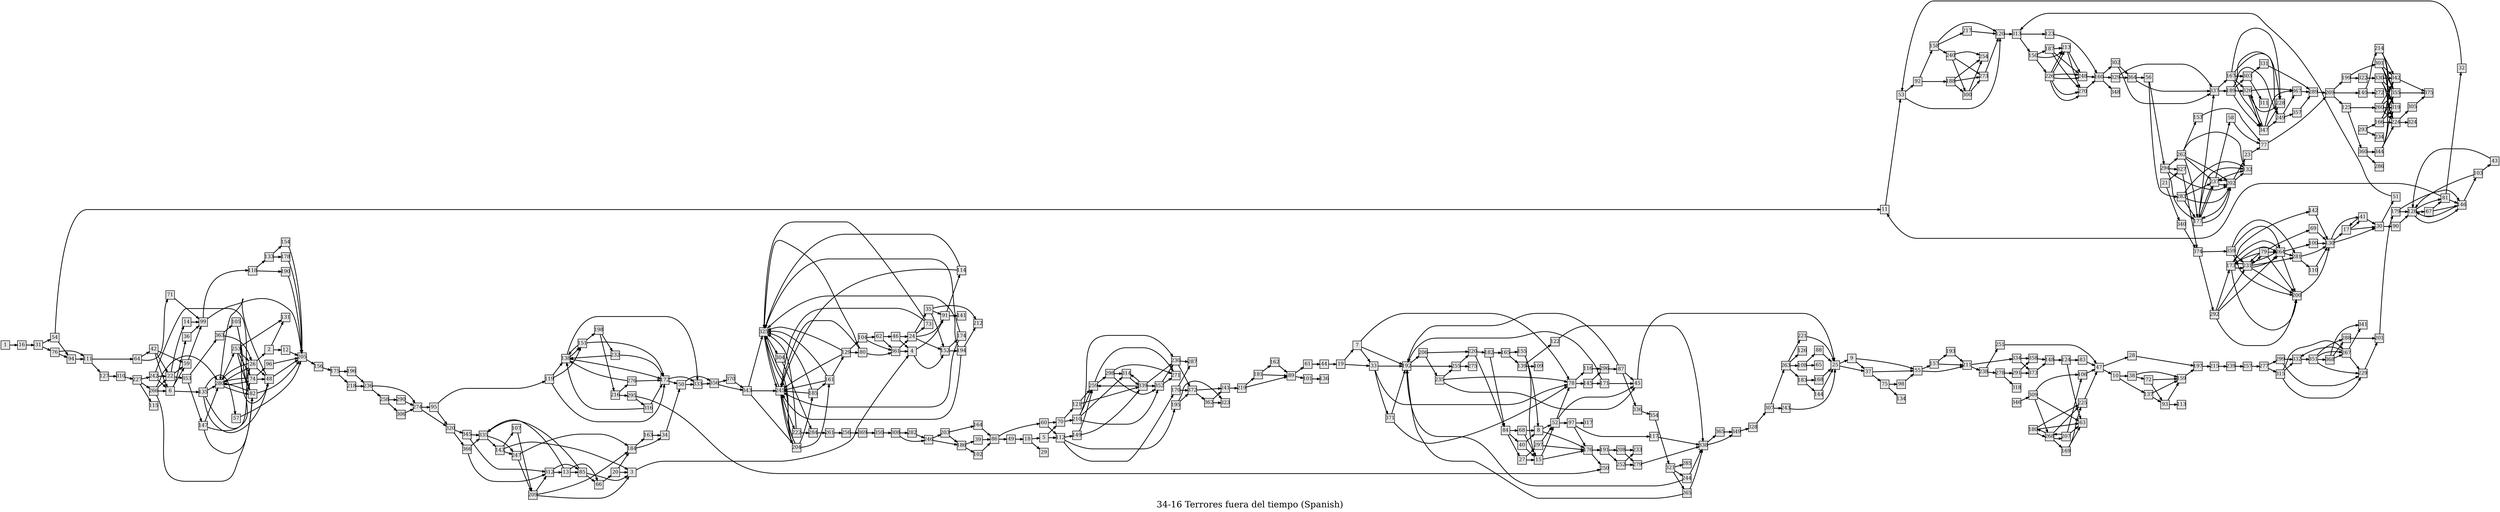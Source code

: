 digraph g{
  graph [ label="34-16 Terrores fuera del tiempo (Spanish)" rankdir=LR, ordering=out, fontsize=36, nodesep="0.35", ranksep="0.45"];
  node  [shape=rect, penwidth=2, fontsize=20, style=filled, fillcolor=grey90, margin="0,0", labelfloat=true, regular=true, fixedsize=true];
  edge  [labelfloat=true, penwidth=3, fontsize=12];
  1 -> 16;
  2 -> 12;
  2 -> 131;
  3 -> 4;
  4 -> 91;
  4 -> 152;
  5 -> 70;
  5 -> 112;
  6 -> 36;
  6 -> 59;
  6 -> 135;
  7 -> 192;
  7 -> 78;
  7 -> 33;
  8 -> 52;
  8 -> 176;
  9 -> 55;
  9 -> 37;
  10 -> 38;
  10 -> 137;
  11 -> 53;
  12 -> 205;
  13 -> 66;
  13 -> 335;
  13 -> 85;
  14 -> 99;
  15 -> 52;
  15 -> 176;
  16 -> 31;
  17 -> 41;
  17 -> 30;
  18 -> 5;
  18 -> 29;
  19 -> 7;
  19 -> 33;
  20 -> 184;
  20 -> 3;
  21 -> 327;
  21 -> 340;
  22 -> 14;
  22 -> 59;
  22 -> 353;
  23 -> 77;
  24 -> 35;
  24 -> 73;
  24 -> 91;
  24 -> 152;
  25 -> 9;
  25 -> 37;
  26 -> 2;
  26 -> 280;
  26 -> 48;
  27 -> 297;
  27 -> 15;
  28 -> 197;
  30 -> 51;
  30 -> 90;
  31 -> 54;
  31 -> 76;
  32 -> 53;
  33 -> 192;
  33 -> 78;
  33 -> 371;
  34 -> 50;
  35 -> 212;
  35 -> 91;
  35 -> 152;
  36 -> 99;
  37 -> 55;
  37 -> 75;
  38 -> 159;
  38 -> 72;
  39 -> 86;
  40 -> 8;
  40 -> 15;
  41 -> 17;
  41 -> 30;
  42 -> 59;
  42 -> 22;
  42 -> 6;
  43 -> 128;
  44 -> 19;
  45 -> 25;
  46 -> 24;
  46 -> 4;
  47 -> 28;
  47 -> 10;
  48 -> 205;
  48 -> 280;
  49 -> 18;
  50 -> 356;
  50 -> 333;
  51 -> 313;
  52 -> 78;
  52 -> 45;
  52 -> 97;
  53 -> 92;
  53 -> 120;
  54 -> 11;
  54 -> 94;
  55 -> 157;
  55 -> 211;
  56 -> 294;
  56 -> 283;
  57 -> 205;
  58 -> 77;
  59 -> 99;
  60 -> 70;
  60 -> 112;
  61 -> 44;
  62 -> 46;
  62 -> 361;
  64 -> 42;
  64 -> 71;
  66 -> 20;
  67 -> 81;
  67 -> 146;
  68 -> 8;
  68 -> 15;
  69 -> 130;
  70 -> 121;
  70 -> 210;
  71 -> 99;
  72 -> 159;
  72 -> 93;
  73 -> 325;
  73 -> 245;
  74 -> 280;
  74 -> 96;
  74 -> 48;
  75 -> 98;
  75 -> 134;
  76 -> 111;
  76 -> 94;
  77 -> 269;
  78 -> 116;
  78 -> 145;
  79 -> 69;
  79 -> 173;
  79 -> 231;
  79 -> 264;
  79 -> 200;
  80 -> 361;
  80 -> 325;
  80 -> 245;
  81 -> 11;
  81 -> 32;
  81 -> 146;
  82 -> 205;
  82 -> 280;
  83 -> 47;
  84 -> 68;
  84 -> 40;
  84 -> 27;
  85 -> 3;
  85 -> 66;
  85 -> 335;
  86 -> 60;
  86 -> 49;
  87 -> 192;
  87 -> 45;
  87 -> 336;
  88 -> 25;
  89 -> 61;
  89 -> 101;
  90 -> 128;
  91 -> 114;
  91 -> 141;
  92 -> 158;
  92 -> 188;
  93 -> 159;
  93 -> 113;
  94 -> 111;
  95 -> 119;
  95 -> 320;
  96 -> 205;
  97 -> 117;
  97 -> 317;
  97 -> 176;
  98 -> 55;
  99 -> 118;
  99 -> 205;
  100 -> 130;
  101 -> 136;
  102 -> 86;
  103 -> 43;
  103 -> 128;
  104 -> 62;
  104 -> 361;
  105 -> 82;
  105 -> 48;
  106 -> 47;
  107 -> 209;
  108 -> 88;
  108 -> 65;
  110 -> 130;
  111 -> 64;
  111 -> 127;
  112 -> 149;
  112 -> 195;
  112 -> 170;
  114 -> 325;
  114 -> 245;
  116 -> 296;
  117 -> 338;
  118 -> 133;
  118 -> 190;
  119 -> 138;
  119 -> 151;
  119 -> 172;
  120 -> 313;
  121 -> 259;
  121 -> 339;
  122 -> 338;
  123 -> 160;
  124 -> 83;
  124 -> 63;
  125 -> 260;
  125 -> 360;
  127 -> 310;
  128 -> 81;
  128 -> 67;
  128 -> 146;
  129 -> 104;
  129 -> 80;
  129 -> 325;
  129 -> 245;
  130 -> 41;
  130 -> 17;
  130 -> 30;
  133 -> 154;
  133 -> 178;
  135 -> 57;
  135 -> 280;
  135 -> 74;
  135 -> 48;
  137 -> 159;
  137 -> 93;
  138 -> 333;
  138 -> 151;
  138 -> 172;
  139 -> 122;
  139 -> 109;
  140 -> 214;
  140 -> 272;
  142 -> 130;
  143 -> 107;
  143 -> 3;
  143 -> 247;
  144 -> 25;
  145 -> 296;
  145 -> 171;
  146 -> 103;
  146 -> 128;
  147 -> 280;
  147 -> 26;
  147 -> 82;
  148 -> 124;
  149 -> 259;
  149 -> 339;
  150 -> 187;
  150 -> 213;
  150 -> 226;
  151 -> 198;
  151 -> 172;
  151 -> 138;
  152 -> 174;
  152 -> 194;
  153 -> 77;
  154 -> 205;
  155 -> 8;
  155 -> 15;
  156 -> 175;
  157 -> 193;
  157 -> 211;
  158 -> 120;
  158 -> 217;
  158 -> 240;
  159 -> 197;
  160 -> 302;
  160 -> 329;
  160 -> 348;
  161 -> 129;
  161 -> 325;
  161 -> 245;
  162 -> 89;
  163 -> 34;
  164 -> 86;
  165 -> 155;
  165 -> 139;
  166 -> 342;
  166 -> 355;
  166 -> 319;
  166 -> 224;
  167 -> 228;
  167 -> 249;
  167 -> 303;
  167 -> 326;
  167 -> 347;
  168 -> 25;
  169 -> 225;
  169 -> 63;
  170 -> 287;
  170 -> 372;
  171 -> 192;
  171 -> 45;
  172 -> 333;
  172 -> 50;
  173 -> 142;
  173 -> 264;
  173 -> 231;
  173 -> 200;
  174 -> 325;
  174 -> 245;
  175 -> 196;
  175 -> 218;
  176 -> 191;
  176 -> 250;
  177 -> 337;
  177 -> 132;
  177 -> 237;
  177 -> 202;
  178 -> 205;
  179 -> 146;
  179 -> 128;
  180 -> 225;
  180 -> 63;
  180 -> 268;
  181 -> 162;
  181 -> 89;
  182 -> 165;
  182 -> 84;
  183 -> 168;
  183 -> 144;
  184 -> 163;
  184 -> 34;
  185 -> 161;
  185 -> 325;
  185 -> 245;
  186 -> 39;
  186 -> 102;
  187 -> 213;
  187 -> 248;
  187 -> 270;
  188 -> 254;
  188 -> 273;
  188 -> 300;
  189 -> 228;
  189 -> 249;
  189 -> 303;
  189 -> 326;
  189 -> 347;
  190 -> 205;
  191 -> 208;
  191 -> 252;
  192 -> 206;
  192 -> 255;
  193 -> 211;
  194 -> 212;
  194 -> 325;
  194 -> 245;
  195 -> 323;
  195 -> 372;
  196 -> 236;
  197 -> 215;
  198 -> 232;
  198 -> 216;
  199 -> 301;
  199 -> 322;
  200 -> 130;
  201 -> 179;
  202 -> 23;
  202 -> 132;
  202 -> 237;
  202 -> 177;
  203 -> 164;
  203 -> 186;
  204 -> 185;
  204 -> 161;
  204 -> 325;
  204 -> 245;
  205 -> 156;
  206 -> 220;
  206 -> 235;
  207 -> 106;
  207 -> 63;
  207 -> 268;
  208 -> 279;
  208 -> 233;
  209 -> 312;
  209 -> 3;
  209 -> 184;
  210 -> 230;
  210 -> 259;
  210 -> 314;
  210 -> 352;
  211 -> 334;
  211 -> 238;
  213 -> 248;
  213 -> 270;
  214 -> 342;
  214 -> 355;
  214 -> 224;
  215 -> 239;
  216 -> 276;
  216 -> 295;
  217 -> 120;
  218 -> 236;
  219 -> 181;
  219 -> 89;
  220 -> 182;
  220 -> 84;
  221 -> 25;
  222 -> 284;
  222 -> 325;
  224 -> 305;
  224 -> 324;
  225 -> 47;
  226 -> 213;
  226 -> 248;
  226 -> 270;
  226 -> 213;
  226 -> 248;
  226 -> 270;
  227 -> 242;
  227 -> 266;
  227 -> 115;
  229 -> 201;
  230 -> 287;
  230 -> 372;
  231 -> 79;
  231 -> 173;
  231 -> 281;
  231 -> 264;
  231 -> 200;
  232 -> 172;
  232 -> 138;
  235 -> 255;
  235 -> 78;
  235 -> 45;
  236 -> 274;
  236 -> 258;
  237 -> 58;
  237 -> 132;
  237 -> 202;
  237 -> 177;
  238 -> 251;
  238 -> 278;
  239 -> 257;
  240 -> 254;
  240 -> 273;
  240 -> 300;
  241 -> 219;
  242 -> 22;
  242 -> 6;
  242 -> 82;
  243 -> 25;
  244 -> 192;
  244 -> 338;
  245 -> 222;
  245 -> 325;
  245 -> 204;
  246 -> 203;
  246 -> 186;
  247 -> 184;
  247 -> 209;
  248 -> 160;
  249 -> 367;
  249 -> 357;
  251 -> 47;
  252 -> 233;
  252 -> 279;
  253 -> 131;
  253 -> 26;
  253 -> 74;
  253 -> 82;
  255 -> 220;
  255 -> 275;
  256 -> 369;
  257 -> 277;
  258 -> 290;
  258 -> 306;
  259 -> 271;
  259 -> 298;
  260 -> 342;
  260 -> 355;
  260 -> 319;
  260 -> 224;
  261 -> 256;
  262 -> 153;
  262 -> 132;
  262 -> 237;
  262 -> 202;
  262 -> 177;
  263 -> 221;
  263 -> 183;
  263 -> 126;
  263 -> 108;
  264 -> 100;
  264 -> 173;
  264 -> 281;
  264 -> 231;
  264 -> 200;
  265 -> 192;
  265 -> 338;
  266 -> 280;
  266 -> 22;
  266 -> 6;
  266 -> 82;
  267 -> 332;
  267 -> 229;
  267 -> 341;
  268 -> 225;
  268 -> 207;
  268 -> 180;
  268 -> 169;
  269 -> 199;
  269 -> 140;
  269 -> 125;
  270 -> 160;
  273 -> 120;
  274 -> 95;
  274 -> 320;
  276 -> 172;
  276 -> 138;
  277 -> 299;
  277 -> 315;
  278 -> 291;
  278 -> 318;
  279 -> 338;
  280 -> 253;
  280 -> 26;
  280 -> 74;
  280 -> 82;
  281 -> 130;
  281 -> 110;
  282 -> 246;
  283 -> 132;
  283 -> 237;
  283 -> 202;
  283 -> 177;
  284 -> 261;
  288 -> 201;
  289 -> 269;
  290 -> 274;
  291 -> 358;
  291 -> 373;
  292 -> 173;
  292 -> 264;
  292 -> 231;
  292 -> 200;
  293 -> 166;
  293 -> 234;
  294 -> 262;
  294 -> 327;
  294 -> 202;
  294 -> 177;
  295 -> 250;
  295 -> 316;
  296 -> 87;
  297 -> 52;
  297 -> 176;
  298 -> 271;
  298 -> 314;
  298 -> 352;
  299 -> 332;
  299 -> 229;
  300 -> 254;
  300 -> 273;
  301 -> 342;
  301 -> 355;
  301 -> 319;
  301 -> 224;
  302 -> 364;
  302 -> 337;
  303 -> 331;
  303 -> 311;
  304 -> 284;
  305 -> 375;
  306 -> 274;
  307 -> 263;
  307 -> 243;
  308 -> 282;
  308 -> 246;
  309 -> 106;
  309 -> 63;
  309 -> 268;
  310 -> 227;
  312 -> 85;
  312 -> 13;
  313 -> 123;
  313 -> 150;
  314 -> 339;
  315 -> 267;
  315 -> 332;
  315 -> 229;
  316 -> 172;
  316 -> 138;
  320 -> 345;
  320 -> 366;
  321 -> 285;
  321 -> 244;
  321 -> 265;
  322 -> 330;
  325 -> 304;
  325 -> 204;
  325 -> 245;
  326 -> 367;
  326 -> 228;
  326 -> 347;
  327 -> 374;
  328 -> 307;
  329 -> 337;
  329 -> 364;
  330 -> 342;
  330 -> 355;
  330 -> 319;
  330 -> 224;
  331 -> 289;
  332 -> 351;
  333 -> 356;
  334 -> 358;
  334 -> 373;
  335 -> 247;
  335 -> 143;
  336 -> 354;
  337 -> 167;
  337 -> 189;
  338 -> 365;
  338 -> 349;
  339 -> 230;
  339 -> 259;
  339 -> 314;
  339 -> 352;
  340 -> 374;
  342 -> 375	[ xlabel="E", shape=Msquare, fontsize=20, fillcolor=grey70, xlabel="" ];
  343 -> 325;
  343 -> 245;
  343 -> 204;
  344 -> 342;
  344 -> 355;
  344 -> 319;
  344 -> 224;
  345 -> 335;
  345 -> 312;
  346 -> 309;
  347 -> 367;
  347 -> 228;
  347 -> 249;
  347 -> 326;
  349 -> 328;
  350 -> 308;
  351 -> 288;
  351 -> 267;
  351 -> 368;
  351 -> 229;
  352 -> 230;
  352 -> 271;
  353 -> 363;
  353 -> 147;
  354 -> 321;
  355 -> 375	[ xlabel="E", shape=Msquare, fontsize=20, fillcolor=grey70, xlabel="" ];
  356 -> 370;
  356 -> 343;
  357 -> 289;
  358 -> 148;
  359 -> 281;
  359 -> 264;
  359 -> 231;
  359 -> 200;
  360 -> 344;
  360 -> 286;
  361 -> 24;
  361 -> 4;
  362 -> 241;
  362 -> 323;
  363 -> 105;
  363 -> 26;
  364 -> 56;
  364 -> 337;
  365 -> 349;
  366 -> 335;
  366 -> 312;
  367 -> 289;
  368 -> 341;
  368 -> 288;
  368 -> 267;
  369 -> 350;
  370 -> 343;
  371 -> 192;
  371 -> 78;
  372 -> 241;
  372 -> 362;
  373 -> 148;
  374 -> 359;
  374 -> 292;
  
}

